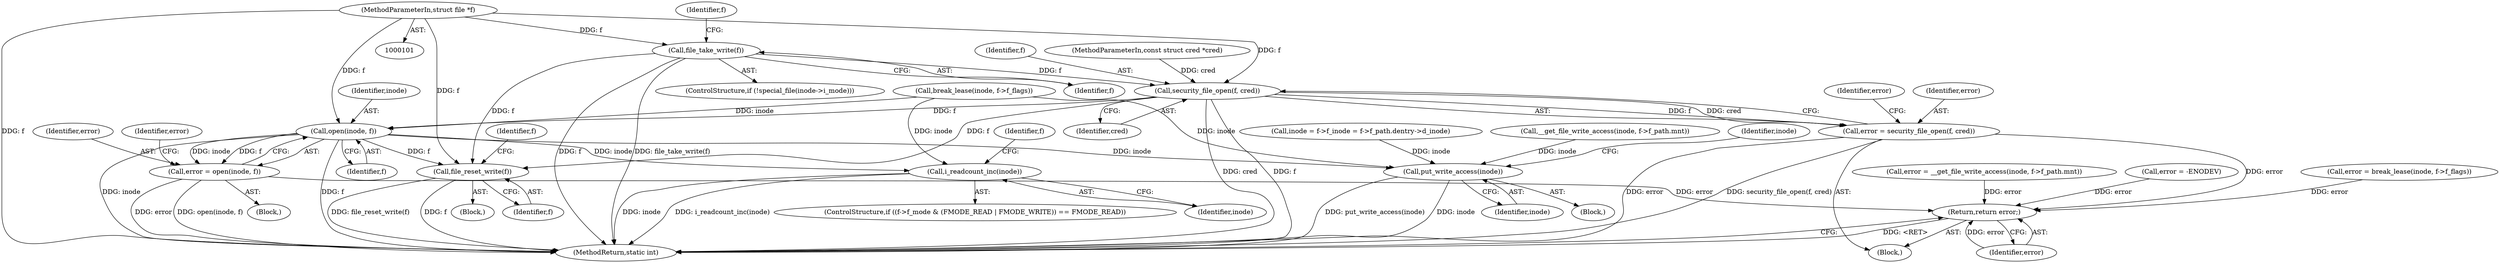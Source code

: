 digraph "0_linux_eee5cc2702929fd41cce28058dc6d6717f723f87_9@API" {
"1000178" [label="(Call,file_take_write(f))"];
"1000102" [label="(MethodParameterIn,struct file *f)"];
"1000226" [label="(Call,security_file_open(f, cred))"];
"1000224" [label="(Call,error = security_file_open(f, cred))"];
"1000355" [label="(Return,return error;)"];
"1000257" [label="(Call,open(inode, f))"];
"1000255" [label="(Call,error = open(inode, f))"];
"1000273" [label="(Call,i_readcount_inc(inode))"];
"1000313" [label="(Call,put_write_access(inode))"];
"1000322" [label="(Call,file_reset_write(f))"];
"1000140" [label="(Call,inode = f->f_inode = f->f_path.dentry->d_inode)"];
"1000273" [label="(Call,i_readcount_inc(inode))"];
"1000219" [label="(Call,error = -ENODEV)"];
"1000254" [label="(Block,)"];
"1000357" [label="(MethodReturn,static int)"];
"1000232" [label="(Call,error = break_lease(inode, f->f_flags))"];
"1000323" [label="(Identifier,f)"];
"1000230" [label="(Identifier,error)"];
"1000355" [label="(Return,return error;)"];
"1000179" [label="(Identifier,f)"];
"1000227" [label="(Identifier,f)"];
"1000321" [label="(Block,)"];
"1000263" [label="(ControlStructure,if ((f->f_mode & (FMODE_READ | FMODE_WRITE)) == FMODE_READ))"];
"1000274" [label="(Identifier,inode)"];
"1000322" [label="(Call,file_reset_write(f))"];
"1000256" [label="(Identifier,error)"];
"1000314" [label="(Identifier,inode)"];
"1000327" [label="(Identifier,f)"];
"1000160" [label="(Call,error = __get_file_write_access(inode, f->f_path.mnt))"];
"1000225" [label="(Identifier,error)"];
"1000313" [label="(Call,put_write_access(inode))"];
"1000224" [label="(Call,error = security_file_open(f, cred))"];
"1000226" [label="(Call,security_file_open(f, cred))"];
"1000178" [label="(Call,file_take_write(f))"];
"1000261" [label="(Identifier,error)"];
"1000162" [label="(Call,__get_file_write_access(inode, f->f_path.mnt))"];
"1000312" [label="(Block,)"];
"1000102" [label="(MethodParameterIn,struct file *f)"];
"1000105" [label="(Block,)"];
"1000104" [label="(MethodParameterIn,const struct cred *cred)"];
"1000228" [label="(Identifier,cred)"];
"1000259" [label="(Identifier,f)"];
"1000234" [label="(Call,break_lease(inode, f->f_flags))"];
"1000356" [label="(Identifier,error)"];
"1000255" [label="(Call,error = open(inode, f))"];
"1000277" [label="(Identifier,f)"];
"1000182" [label="(Identifier,f)"];
"1000319" [label="(Identifier,inode)"];
"1000257" [label="(Call,open(inode, f))"];
"1000258" [label="(Identifier,inode)"];
"1000172" [label="(ControlStructure,if (!special_file(inode->i_mode)))"];
"1000178" -> "1000172"  [label="AST: "];
"1000178" -> "1000179"  [label="CFG: "];
"1000179" -> "1000178"  [label="AST: "];
"1000182" -> "1000178"  [label="CFG: "];
"1000178" -> "1000357"  [label="DDG: file_take_write(f)"];
"1000178" -> "1000357"  [label="DDG: f"];
"1000102" -> "1000178"  [label="DDG: f"];
"1000178" -> "1000226"  [label="DDG: f"];
"1000178" -> "1000322"  [label="DDG: f"];
"1000102" -> "1000101"  [label="AST: "];
"1000102" -> "1000357"  [label="DDG: f"];
"1000102" -> "1000226"  [label="DDG: f"];
"1000102" -> "1000257"  [label="DDG: f"];
"1000102" -> "1000322"  [label="DDG: f"];
"1000226" -> "1000224"  [label="AST: "];
"1000226" -> "1000228"  [label="CFG: "];
"1000227" -> "1000226"  [label="AST: "];
"1000228" -> "1000226"  [label="AST: "];
"1000224" -> "1000226"  [label="CFG: "];
"1000226" -> "1000357"  [label="DDG: f"];
"1000226" -> "1000357"  [label="DDG: cred"];
"1000226" -> "1000224"  [label="DDG: f"];
"1000226" -> "1000224"  [label="DDG: cred"];
"1000104" -> "1000226"  [label="DDG: cred"];
"1000226" -> "1000257"  [label="DDG: f"];
"1000226" -> "1000322"  [label="DDG: f"];
"1000224" -> "1000105"  [label="AST: "];
"1000225" -> "1000224"  [label="AST: "];
"1000230" -> "1000224"  [label="CFG: "];
"1000224" -> "1000357"  [label="DDG: error"];
"1000224" -> "1000357"  [label="DDG: security_file_open(f, cred)"];
"1000224" -> "1000355"  [label="DDG: error"];
"1000355" -> "1000105"  [label="AST: "];
"1000355" -> "1000356"  [label="CFG: "];
"1000356" -> "1000355"  [label="AST: "];
"1000357" -> "1000355"  [label="CFG: "];
"1000355" -> "1000357"  [label="DDG: <RET>"];
"1000356" -> "1000355"  [label="DDG: error"];
"1000232" -> "1000355"  [label="DDG: error"];
"1000219" -> "1000355"  [label="DDG: error"];
"1000255" -> "1000355"  [label="DDG: error"];
"1000160" -> "1000355"  [label="DDG: error"];
"1000257" -> "1000255"  [label="AST: "];
"1000257" -> "1000259"  [label="CFG: "];
"1000258" -> "1000257"  [label="AST: "];
"1000259" -> "1000257"  [label="AST: "];
"1000255" -> "1000257"  [label="CFG: "];
"1000257" -> "1000357"  [label="DDG: f"];
"1000257" -> "1000357"  [label="DDG: inode"];
"1000257" -> "1000255"  [label="DDG: inode"];
"1000257" -> "1000255"  [label="DDG: f"];
"1000234" -> "1000257"  [label="DDG: inode"];
"1000257" -> "1000273"  [label="DDG: inode"];
"1000257" -> "1000313"  [label="DDG: inode"];
"1000257" -> "1000322"  [label="DDG: f"];
"1000255" -> "1000254"  [label="AST: "];
"1000256" -> "1000255"  [label="AST: "];
"1000261" -> "1000255"  [label="CFG: "];
"1000255" -> "1000357"  [label="DDG: open(inode, f)"];
"1000255" -> "1000357"  [label="DDG: error"];
"1000273" -> "1000263"  [label="AST: "];
"1000273" -> "1000274"  [label="CFG: "];
"1000274" -> "1000273"  [label="AST: "];
"1000277" -> "1000273"  [label="CFG: "];
"1000273" -> "1000357"  [label="DDG: inode"];
"1000273" -> "1000357"  [label="DDG: i_readcount_inc(inode)"];
"1000234" -> "1000273"  [label="DDG: inode"];
"1000313" -> "1000312"  [label="AST: "];
"1000313" -> "1000314"  [label="CFG: "];
"1000314" -> "1000313"  [label="AST: "];
"1000319" -> "1000313"  [label="CFG: "];
"1000313" -> "1000357"  [label="DDG: put_write_access(inode)"];
"1000313" -> "1000357"  [label="DDG: inode"];
"1000234" -> "1000313"  [label="DDG: inode"];
"1000140" -> "1000313"  [label="DDG: inode"];
"1000162" -> "1000313"  [label="DDG: inode"];
"1000322" -> "1000321"  [label="AST: "];
"1000322" -> "1000323"  [label="CFG: "];
"1000323" -> "1000322"  [label="AST: "];
"1000327" -> "1000322"  [label="CFG: "];
"1000322" -> "1000357"  [label="DDG: file_reset_write(f)"];
"1000322" -> "1000357"  [label="DDG: f"];
}
